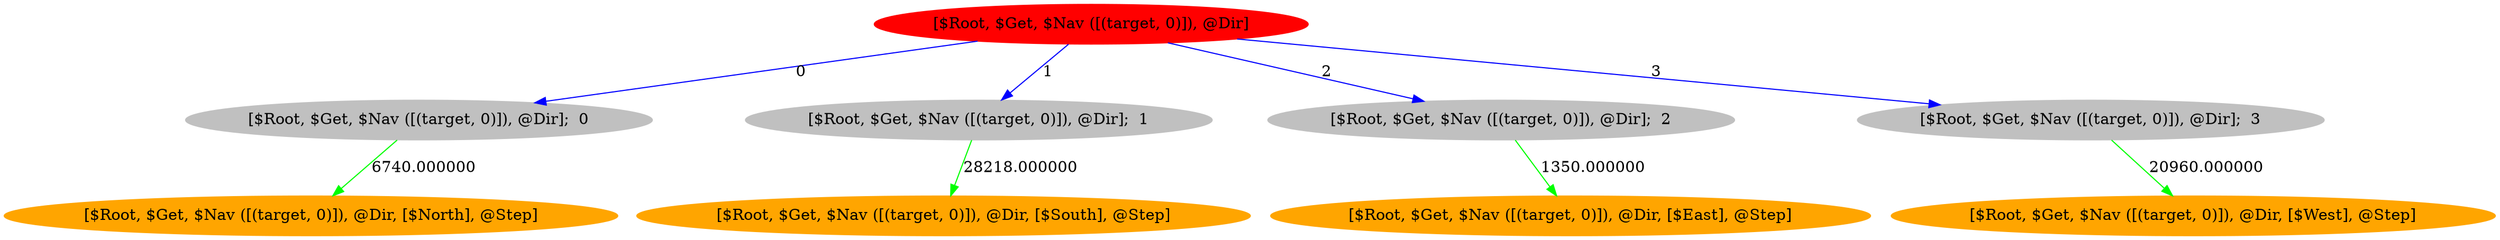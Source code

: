 Digraph "" {
ratio=fill
node [style=filled];
	1 [label="[$Root, $Get, $Nav ([(target, 0)]), @Dir]"][color="red"];
	2 [label="[$Root, $Get, $Nav ([(target, 0)]), @Dir];  0"][color="gray"];
	3 [label="[$Root, $Get, $Nav ([(target, 0)]), @Dir, [$North], @Step]"][color="orange"];
	4 [label="[$Root, $Get, $Nav ([(target, 0)]), @Dir];  1"][color="gray"];
	5 [label="[$Root, $Get, $Nav ([(target, 0)]), @Dir, [$South], @Step]"][color="orange"];
	6 [label="[$Root, $Get, $Nav ([(target, 0)]), @Dir];  2"][color="gray"];
	7 [label="[$Root, $Get, $Nav ([(target, 0)]), @Dir, [$East], @Step]"][color="orange"];
	8 [label="[$Root, $Get, $Nav ([(target, 0)]), @Dir];  3"][color="gray"];
	9 [label="[$Root, $Get, $Nav ([(target, 0)]), @Dir, [$West], @Step]"][color="orange"];
	1 -> 8 [color="blue"][label="3"];
	1 -> 6 [color="blue"][label="2"];
	1 -> 4 [color="blue"][label="1"];
	1 -> 2 [color="blue"][label="0"];
	2 -> 3 [color="green"][label="6740.000000"];
	4 -> 5 [color="green"][label="28218.000000"];
	6 -> 7 [color="green"][label="1350.000000"];
	8 -> 9 [color="green"][label="20960.000000"];
}

